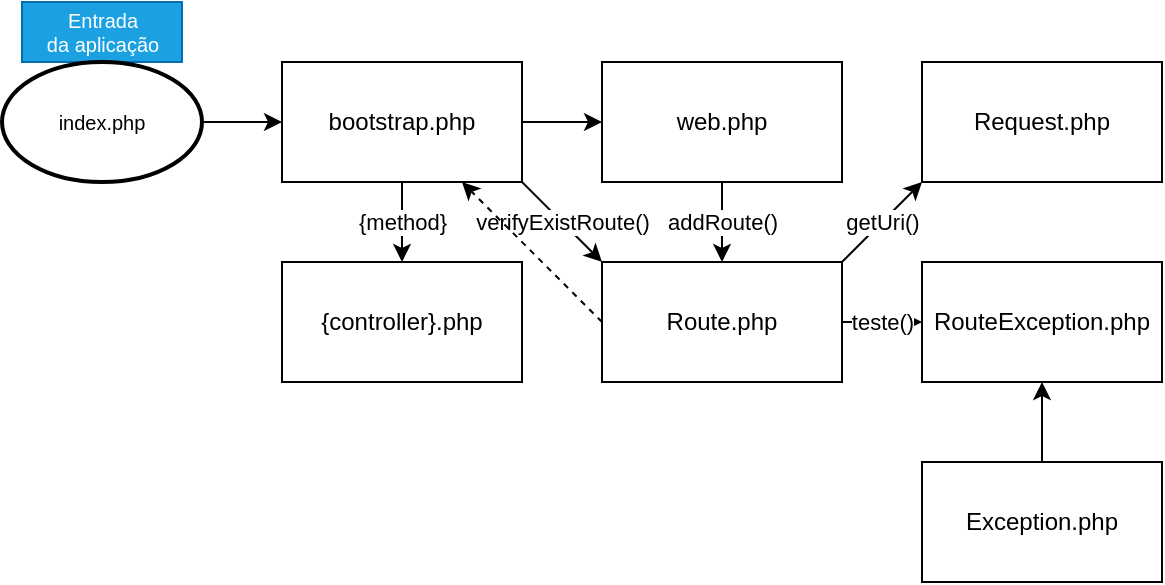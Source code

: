 <mxfile>
    <diagram id="2VQgUC6xZ6kVkIqRy9m_" name="Page-1">
        <mxGraphModel dx="789" dy="990" grid="1" gridSize="10" guides="1" tooltips="1" connect="1" arrows="1" fold="1" page="0" pageScale="1" pageWidth="850" pageHeight="1100" background="none" math="0" shadow="0">
            <root>
                <mxCell id="0"/>
                <mxCell id="1" parent="0"/>
                <mxCell id="7" value="" style="edgeStyle=none;html=1;rounded=0;" parent="1" target="3" edge="1">
                    <mxGeometry relative="1" as="geometry">
                        <mxPoint x="130" y="40" as="sourcePoint"/>
                    </mxGeometry>
                </mxCell>
                <mxCell id="9" value="" style="edgeStyle=none;html=1;strokeWidth=1;strokeColor=default;shadow=0;rounded=0;" edge="1" parent="1" source="3" target="8">
                    <mxGeometry relative="1" as="geometry"/>
                </mxCell>
                <mxCell id="12" value="verifyExistRoute()" style="edgeStyle=none;html=1;exitX=1;exitY=1;exitDx=0;exitDy=0;entryX=0;entryY=0;entryDx=0;entryDy=0;rounded=0;" edge="1" parent="1" source="3" target="10">
                    <mxGeometry relative="1" as="geometry"/>
                </mxCell>
                <mxCell id="19" value="{method}" style="edgeStyle=none;html=1;shadow=0;strokeColor=default;strokeWidth=1;rounded=0;" edge="1" parent="1" source="3" target="18">
                    <mxGeometry relative="1" as="geometry"/>
                </mxCell>
                <mxCell id="3" value="bootstrap.php" style="rounded=0;whiteSpace=wrap;html=1;" parent="1" vertex="1">
                    <mxGeometry x="170" y="10" width="120" height="60" as="geometry"/>
                </mxCell>
                <mxCell id="13" value="addRoute()" style="edgeStyle=none;html=1;rounded=0;" edge="1" parent="1" source="8" target="10">
                    <mxGeometry relative="1" as="geometry">
                        <mxPoint as="offset"/>
                    </mxGeometry>
                </mxCell>
                <mxCell id="8" value="web.php" style="rounded=0;whiteSpace=wrap;html=1;" vertex="1" parent="1">
                    <mxGeometry x="330" y="10" width="120" height="60" as="geometry"/>
                </mxCell>
                <mxCell id="15" value="teste()" style="edgeStyle=none;html=1;shadow=0;strokeColor=default;strokeWidth=1;rounded=0;" edge="1" parent="1" source="10" target="14">
                    <mxGeometry relative="1" as="geometry"/>
                </mxCell>
                <mxCell id="17" value="getUri()" style="edgeStyle=none;html=1;exitX=1;exitY=0;exitDx=0;exitDy=0;entryX=0;entryY=1;entryDx=0;entryDy=0;shadow=0;strokeColor=default;strokeWidth=1;rounded=0;" edge="1" parent="1" source="10" target="16">
                    <mxGeometry relative="1" as="geometry"/>
                </mxCell>
                <mxCell id="20" style="edgeStyle=none;html=1;exitX=0;exitY=0;exitDx=0;exitDy=0;entryX=0.75;entryY=1;entryDx=0;entryDy=0;shadow=0;strokeColor=none;strokeWidth=1;rounded=0;" edge="1" parent="1" source="10" target="3">
                    <mxGeometry relative="1" as="geometry"/>
                </mxCell>
                <mxCell id="21" style="edgeStyle=none;html=1;exitX=0;exitY=0.5;exitDx=0;exitDy=0;entryX=0.75;entryY=1;entryDx=0;entryDy=0;shadow=0;strokeColor=default;strokeWidth=1;dashed=1;rounded=0;" edge="1" parent="1" source="10" target="3">
                    <mxGeometry relative="1" as="geometry"/>
                </mxCell>
                <mxCell id="10" value="Route.php" style="rounded=0;whiteSpace=wrap;html=1;" vertex="1" parent="1">
                    <mxGeometry x="330" y="110" width="120" height="60" as="geometry"/>
                </mxCell>
                <mxCell id="14" value="RouteException.php" style="rounded=0;whiteSpace=wrap;html=1;" vertex="1" parent="1">
                    <mxGeometry x="490" y="110" width="120" height="60" as="geometry"/>
                </mxCell>
                <mxCell id="16" value="Request.php" style="rounded=0;whiteSpace=wrap;html=1;" vertex="1" parent="1">
                    <mxGeometry x="490" y="10" width="120" height="60" as="geometry"/>
                </mxCell>
                <mxCell id="18" value="{controller}.php" style="rounded=0;whiteSpace=wrap;html=1;" vertex="1" parent="1">
                    <mxGeometry x="170" y="110" width="120" height="60" as="geometry"/>
                </mxCell>
                <mxCell id="25" value="" style="edgeStyle=none;html=1;shadow=0;strokeColor=default;strokeWidth=1;rounded=0;" edge="1" parent="1" source="23" target="14">
                    <mxGeometry relative="1" as="geometry"/>
                </mxCell>
                <mxCell id="23" value="Exception.php" style="rounded=0;whiteSpace=wrap;html=1;" vertex="1" parent="1">
                    <mxGeometry x="490" y="210" width="120" height="60" as="geometry"/>
                </mxCell>
                <mxCell id="26" value="Entrada&lt;br style=&quot;font-size: 10px;&quot;&gt;da aplicação" style="text;html=1;align=center;verticalAlign=middle;resizable=0;points=[];autosize=1;fontStyle=0;fillColor=#1ba1e2;fontColor=#ffffff;strokeColor=#006EAF;fontSize=10;spacing=0;rounded=0;" vertex="1" parent="1">
                    <mxGeometry x="40" y="-20" width="80" height="30" as="geometry"/>
                </mxCell>
                <mxCell id="30" value="index.php" style="strokeWidth=2;html=1;shape=mxgraph.flowchart.start_1;whiteSpace=wrap;fontSize=10;fillColor=default;rounded=0;" vertex="1" parent="1">
                    <mxGeometry x="30" y="10" width="100" height="60" as="geometry"/>
                </mxCell>
            </root>
        </mxGraphModel>
    </diagram>
</mxfile>